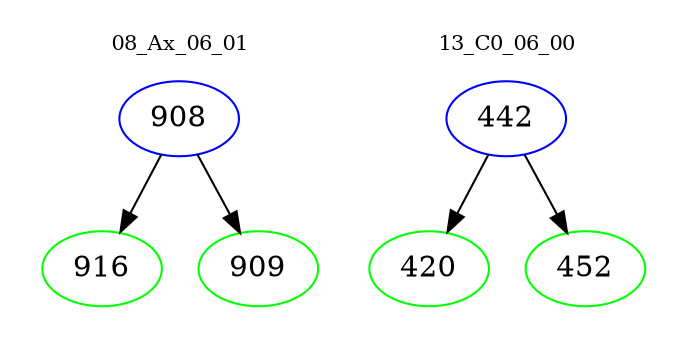 digraph{
subgraph cluster_0 {
color = white
label = "08_Ax_06_01";
fontsize=10;
T0_908 [label="908", color="blue"]
T0_908 -> T0_916 [color="black"]
T0_916 [label="916", color="green"]
T0_908 -> T0_909 [color="black"]
T0_909 [label="909", color="green"]
}
subgraph cluster_1 {
color = white
label = "13_C0_06_00";
fontsize=10;
T1_442 [label="442", color="blue"]
T1_442 -> T1_420 [color="black"]
T1_420 [label="420", color="green"]
T1_442 -> T1_452 [color="black"]
T1_452 [label="452", color="green"]
}
}
